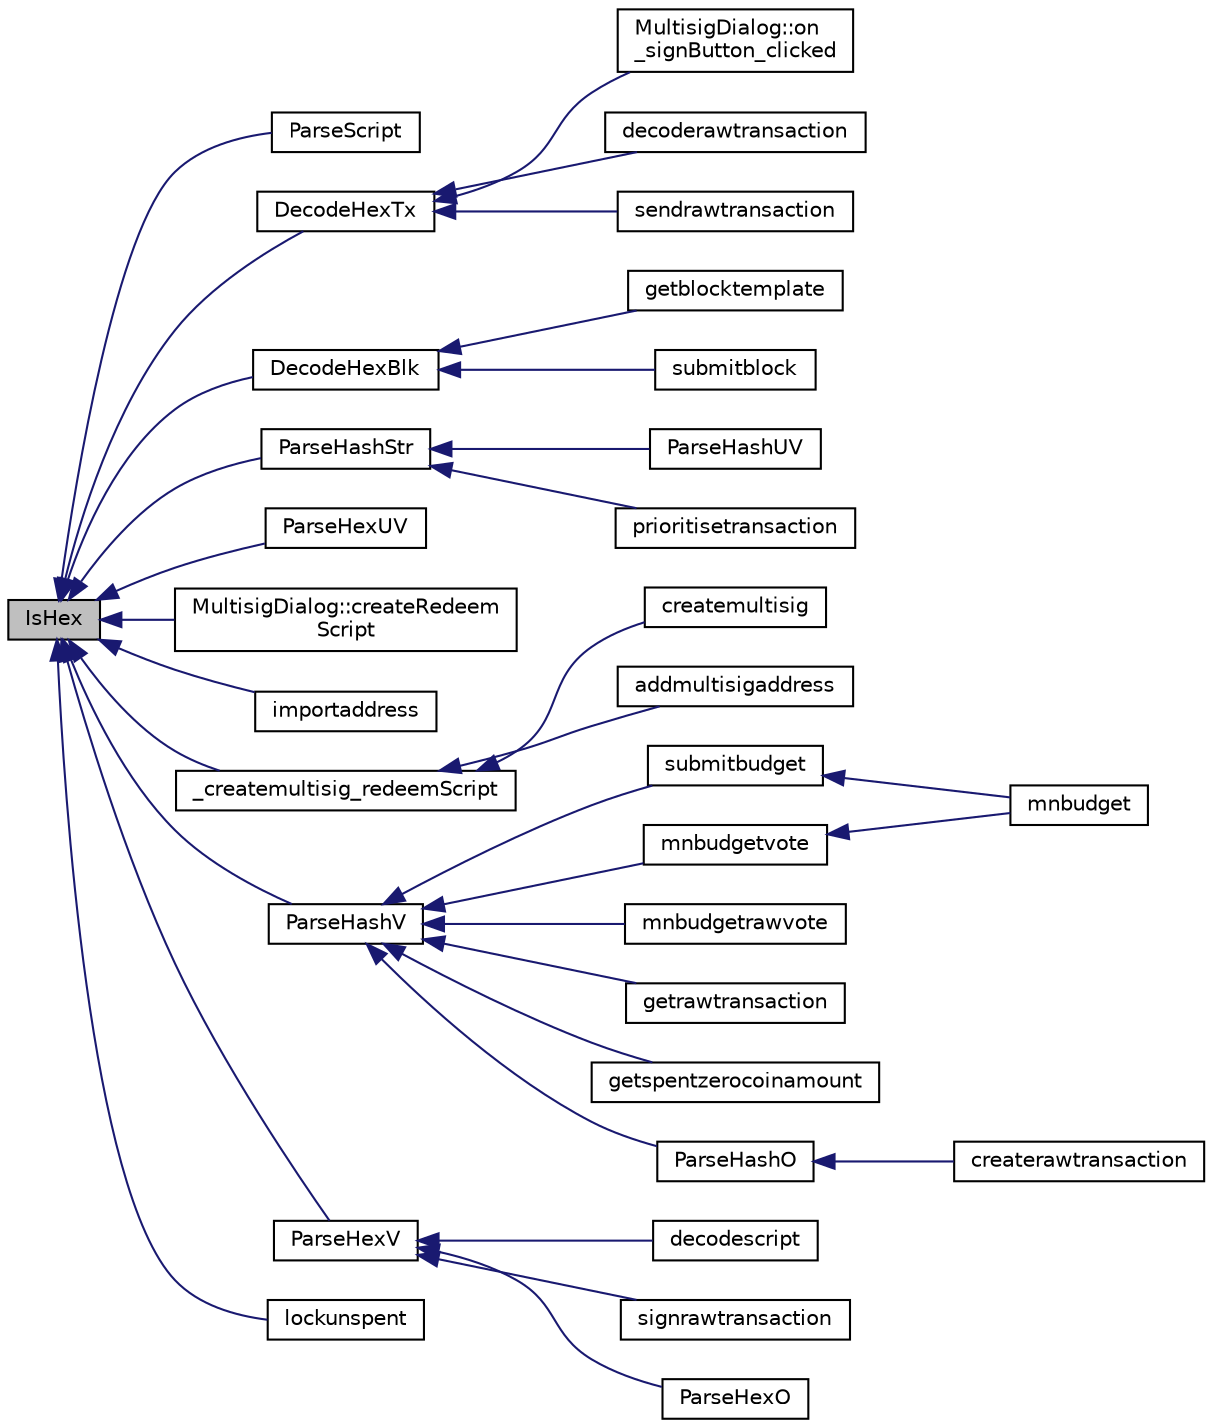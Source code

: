 digraph "IsHex"
{
  edge [fontname="Helvetica",fontsize="10",labelfontname="Helvetica",labelfontsize="10"];
  node [fontname="Helvetica",fontsize="10",shape=record];
  rankdir="LR";
  Node163 [label="IsHex",height=0.2,width=0.4,color="black", fillcolor="grey75", style="filled", fontcolor="black"];
  Node163 -> Node164 [dir="back",color="midnightblue",fontsize="10",style="solid",fontname="Helvetica"];
  Node164 [label="ParseScript",height=0.2,width=0.4,color="black", fillcolor="white", style="filled",URL="$core__read_8cpp.html#a360605a787c2a0c8929399919f0474dc"];
  Node163 -> Node165 [dir="back",color="midnightblue",fontsize="10",style="solid",fontname="Helvetica"];
  Node165 [label="DecodeHexTx",height=0.2,width=0.4,color="black", fillcolor="white", style="filled",URL="$core__read_8cpp.html#adf3a8ae53f4e0af5832ce21fc581db0e"];
  Node165 -> Node166 [dir="back",color="midnightblue",fontsize="10",style="solid",fontname="Helvetica"];
  Node166 [label="MultisigDialog::on\l_signButton_clicked",height=0.2,width=0.4,color="black", fillcolor="white", style="filled",URL="$class_multisig_dialog.html#a5fdc6c2578e0f4e2f7900a3723d223ae"];
  Node165 -> Node167 [dir="back",color="midnightblue",fontsize="10",style="solid",fontname="Helvetica"];
  Node167 [label="decoderawtransaction",height=0.2,width=0.4,color="black", fillcolor="white", style="filled",URL="$rpcrawtransaction_8cpp.html#a6775c600b1bfdbb22f38e5f1cd27cfea"];
  Node165 -> Node168 [dir="back",color="midnightblue",fontsize="10",style="solid",fontname="Helvetica"];
  Node168 [label="sendrawtransaction",height=0.2,width=0.4,color="black", fillcolor="white", style="filled",URL="$rpcrawtransaction_8cpp.html#ad5aad44f890060f42efb49acf349511e"];
  Node163 -> Node169 [dir="back",color="midnightblue",fontsize="10",style="solid",fontname="Helvetica"];
  Node169 [label="DecodeHexBlk",height=0.2,width=0.4,color="black", fillcolor="white", style="filled",URL="$core__read_8cpp.html#aeff1a378f11fad2ea391c2163806d4a4"];
  Node169 -> Node170 [dir="back",color="midnightblue",fontsize="10",style="solid",fontname="Helvetica"];
  Node170 [label="getblocktemplate",height=0.2,width=0.4,color="black", fillcolor="white", style="filled",URL="$rpcmining_8cpp.html#a27347eecedd59156c914fcb5ce488f9a"];
  Node169 -> Node171 [dir="back",color="midnightblue",fontsize="10",style="solid",fontname="Helvetica"];
  Node171 [label="submitblock",height=0.2,width=0.4,color="black", fillcolor="white", style="filled",URL="$rpcmining_8cpp.html#a6fc1aa077add8cb1c74207056616134d"];
  Node163 -> Node172 [dir="back",color="midnightblue",fontsize="10",style="solid",fontname="Helvetica"];
  Node172 [label="ParseHashStr",height=0.2,width=0.4,color="black", fillcolor="white", style="filled",URL="$core__read_8cpp.html#a88b7c3595e9fa53eace6500430611810"];
  Node172 -> Node173 [dir="back",color="midnightblue",fontsize="10",style="solid",fontname="Helvetica"];
  Node173 [label="ParseHashUV",height=0.2,width=0.4,color="black", fillcolor="white", style="filled",URL="$core__read_8cpp.html#abf8a6b32191a680bd70f3ef742ba14e4"];
  Node172 -> Node174 [dir="back",color="midnightblue",fontsize="10",style="solid",fontname="Helvetica"];
  Node174 [label="prioritisetransaction",height=0.2,width=0.4,color="black", fillcolor="white", style="filled",URL="$rpcmining_8cpp.html#aed287651120186f0898b41e4e5c11e5f"];
  Node163 -> Node175 [dir="back",color="midnightblue",fontsize="10",style="solid",fontname="Helvetica"];
  Node175 [label="ParseHexUV",height=0.2,width=0.4,color="black", fillcolor="white", style="filled",URL="$core__read_8cpp.html#ae14a17c0d848ef8129c4169647eed92a"];
  Node163 -> Node176 [dir="back",color="midnightblue",fontsize="10",style="solid",fontname="Helvetica"];
  Node176 [label="MultisigDialog::createRedeem\lScript",height=0.2,width=0.4,color="black", fillcolor="white", style="filled",URL="$class_multisig_dialog.html#a855bc7e7c77ab68f0cb5f9f62f4abf90"];
  Node163 -> Node177 [dir="back",color="midnightblue",fontsize="10",style="solid",fontname="Helvetica"];
  Node177 [label="importaddress",height=0.2,width=0.4,color="black", fillcolor="white", style="filled",URL="$rpcdump_8cpp.html#a457bc572859c8265c72a0afd1a6db56c"];
  Node163 -> Node178 [dir="back",color="midnightblue",fontsize="10",style="solid",fontname="Helvetica"];
  Node178 [label="_createmultisig_redeemScript",height=0.2,width=0.4,color="black", fillcolor="white", style="filled",URL="$rpcwallet_8cpp.html#aa9b91e060b2d18fffb3b57a679441e68",tooltip="Used by addmultisigaddress / createmultisig: "];
  Node178 -> Node179 [dir="back",color="midnightblue",fontsize="10",style="solid",fontname="Helvetica"];
  Node179 [label="createmultisig",height=0.2,width=0.4,color="black", fillcolor="white", style="filled",URL="$rpcmisc_8cpp.html#a10f145bcadd06025abb3b065e2fa7a84"];
  Node178 -> Node180 [dir="back",color="midnightblue",fontsize="10",style="solid",fontname="Helvetica"];
  Node180 [label="addmultisigaddress",height=0.2,width=0.4,color="black", fillcolor="white", style="filled",URL="$rpcwallet_8cpp.html#a01e8a83cbd4209f10c71719383d7ca2d"];
  Node163 -> Node181 [dir="back",color="midnightblue",fontsize="10",style="solid",fontname="Helvetica"];
  Node181 [label="ParseHashV",height=0.2,width=0.4,color="black", fillcolor="white", style="filled",URL="$rpcserver_8cpp.html#ae00da5fd5abdf11d125f98190e599194"];
  Node181 -> Node182 [dir="back",color="midnightblue",fontsize="10",style="solid",fontname="Helvetica"];
  Node182 [label="submitbudget",height=0.2,width=0.4,color="black", fillcolor="white", style="filled",URL="$rpcmasternode-budget_8cpp.html#a7567b2accf3b6fd9ae5a98b9e6506e9e"];
  Node182 -> Node183 [dir="back",color="midnightblue",fontsize="10",style="solid",fontname="Helvetica"];
  Node183 [label="mnbudget",height=0.2,width=0.4,color="black", fillcolor="white", style="filled",URL="$rpcmasternode-budget_8cpp.html#aeabbf924be4d2ce4bedb28a394e1fc6b"];
  Node181 -> Node184 [dir="back",color="midnightblue",fontsize="10",style="solid",fontname="Helvetica"];
  Node184 [label="mnbudgetvote",height=0.2,width=0.4,color="black", fillcolor="white", style="filled",URL="$rpcmasternode-budget_8cpp.html#a56da074ff2f33c0ef53bb451c67c0761"];
  Node184 -> Node183 [dir="back",color="midnightblue",fontsize="10",style="solid",fontname="Helvetica"];
  Node181 -> Node185 [dir="back",color="midnightblue",fontsize="10",style="solid",fontname="Helvetica"];
  Node185 [label="mnbudgetrawvote",height=0.2,width=0.4,color="black", fillcolor="white", style="filled",URL="$rpcmasternode-budget_8cpp.html#a3ae70ddb7080492d70c053fdf06320f7"];
  Node181 -> Node186 [dir="back",color="midnightblue",fontsize="10",style="solid",fontname="Helvetica"];
  Node186 [label="getrawtransaction",height=0.2,width=0.4,color="black", fillcolor="white", style="filled",URL="$rpcrawtransaction_8cpp.html#a12e1b8a05d99d1544e5343c2282cc55a"];
  Node181 -> Node187 [dir="back",color="midnightblue",fontsize="10",style="solid",fontname="Helvetica"];
  Node187 [label="getspentzerocoinamount",height=0.2,width=0.4,color="black", fillcolor="white", style="filled",URL="$rpcrawtransaction_8cpp.html#af1e6a7813ea10b5897295724b9f06dfb"];
  Node181 -> Node188 [dir="back",color="midnightblue",fontsize="10",style="solid",fontname="Helvetica"];
  Node188 [label="ParseHashO",height=0.2,width=0.4,color="black", fillcolor="white", style="filled",URL="$rpcserver_8cpp.html#abe180100a0316998cd54a31cad5fabc7"];
  Node188 -> Node189 [dir="back",color="midnightblue",fontsize="10",style="solid",fontname="Helvetica"];
  Node189 [label="createrawtransaction",height=0.2,width=0.4,color="black", fillcolor="white", style="filled",URL="$rpcrawtransaction_8cpp.html#a7924d2aa3d68d890b82773445e0d949e"];
  Node163 -> Node190 [dir="back",color="midnightblue",fontsize="10",style="solid",fontname="Helvetica"];
  Node190 [label="ParseHexV",height=0.2,width=0.4,color="black", fillcolor="white", style="filled",URL="$rpcserver_8cpp.html#a6912ee7b40ffee24ad6d599b3667d4c8"];
  Node190 -> Node191 [dir="back",color="midnightblue",fontsize="10",style="solid",fontname="Helvetica"];
  Node191 [label="decodescript",height=0.2,width=0.4,color="black", fillcolor="white", style="filled",URL="$rpcrawtransaction_8cpp.html#a342172992e2fa92490e8d83c2e95e87e"];
  Node190 -> Node192 [dir="back",color="midnightblue",fontsize="10",style="solid",fontname="Helvetica"];
  Node192 [label="signrawtransaction",height=0.2,width=0.4,color="black", fillcolor="white", style="filled",URL="$rpcrawtransaction_8cpp.html#aa0d151e35c0ad5ec82df451a833aeadb"];
  Node190 -> Node193 [dir="back",color="midnightblue",fontsize="10",style="solid",fontname="Helvetica"];
  Node193 [label="ParseHexO",height=0.2,width=0.4,color="black", fillcolor="white", style="filled",URL="$rpcserver_8cpp.html#a9fa3f8bbbf847269e55b196e13543e16"];
  Node163 -> Node194 [dir="back",color="midnightblue",fontsize="10",style="solid",fontname="Helvetica"];
  Node194 [label="lockunspent",height=0.2,width=0.4,color="black", fillcolor="white", style="filled",URL="$rpcwallet_8cpp.html#a039075982abdf78052b40886b5b3e2cf"];
}

